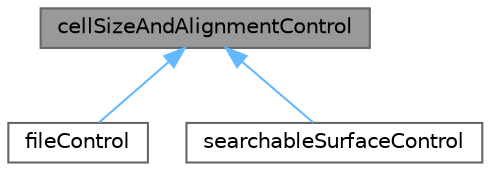 digraph "cellSizeAndAlignmentControl"
{
 // LATEX_PDF_SIZE
  bgcolor="transparent";
  edge [fontname=Helvetica,fontsize=10,labelfontname=Helvetica,labelfontsize=10];
  node [fontname=Helvetica,fontsize=10,shape=box,height=0.2,width=0.4];
  Node1 [id="Node000001",label="cellSizeAndAlignmentControl",height=0.2,width=0.4,color="gray40", fillcolor="grey60", style="filled", fontcolor="black",tooltip=" "];
  Node1 -> Node2 [id="edge1_Node000001_Node000002",dir="back",color="steelblue1",style="solid",tooltip=" "];
  Node2 [id="Node000002",label="fileControl",height=0.2,width=0.4,color="gray40", fillcolor="white", style="filled",URL="$classFoam_1_1fileControl.html",tooltip=" "];
  Node1 -> Node3 [id="edge2_Node000001_Node000003",dir="back",color="steelblue1",style="solid",tooltip=" "];
  Node3 [id="Node000003",label="searchableSurfaceControl",height=0.2,width=0.4,color="gray40", fillcolor="white", style="filled",URL="$classFoam_1_1searchableSurfaceControl.html",tooltip=" "];
}
